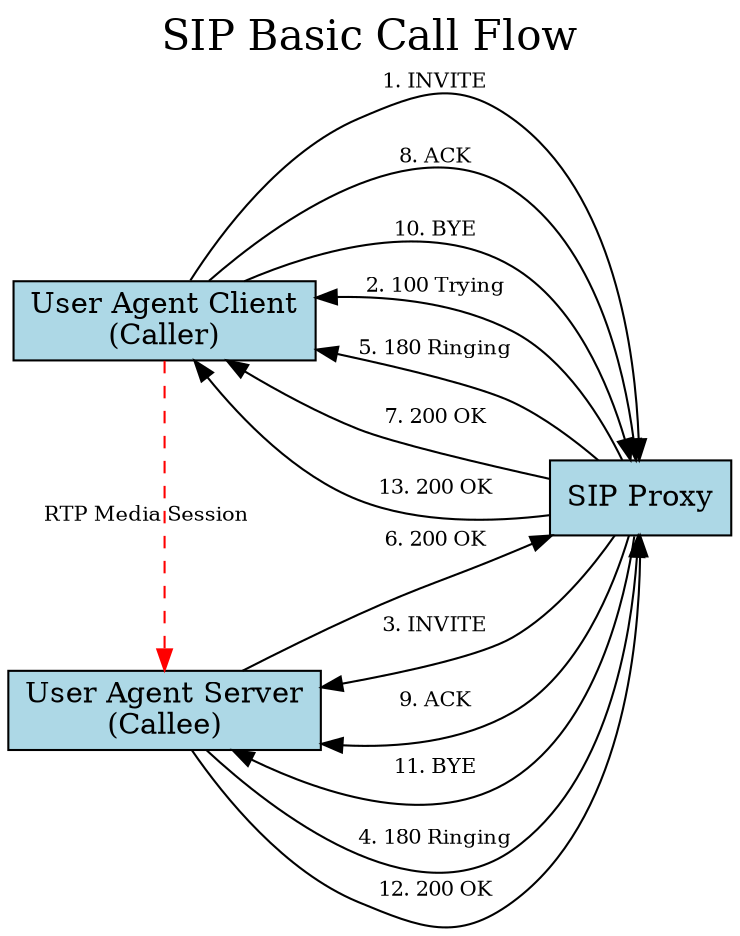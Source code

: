 digraph "SIP Basic Call Flow" {
  rankdir=LR;
  node [shape=box, style=filled, fillcolor=lightblue];
  edge [fontsize=10];
  
  // Define nodes
  UAC [label="User Agent Client\n(Caller)"];
  Proxy [label="SIP Proxy"];
  UAS [label="User Agent Server\n(Callee)"];
  
  // Define the call flow
  UAC -> Proxy [label="1. INVITE"];
  Proxy -> UAC [label="2. 100 Trying"];
  Proxy -> UAS [label="3. INVITE"];
  UAS -> Proxy [label="4. 180 Ringing"];
  Proxy -> UAC [label="5. 180 Ringing"];
  UAS -> Proxy [label="6. 200 OK"];
  Proxy -> UAC [label="7. 200 OK"];
  UAC -> Proxy [label="8. ACK"];
  Proxy -> UAS [label="9. ACK"];
  
  // RTP Media
  {rank=same; UAC; UAS}
  UAC -> UAS [style=dashed, label="RTP Media Session", color=red];
  
  // Call Termination
  UAC -> Proxy [label="10. BYE"];
  Proxy -> UAS [label="11. BYE"];
  UAS -> Proxy [label="12. 200 OK"];
  Proxy -> UAC [label="13. 200 OK"];
  
  // Add a title
  label = "SIP Basic Call Flow";
  labelloc = "t";
  fontsize = 20;
}
